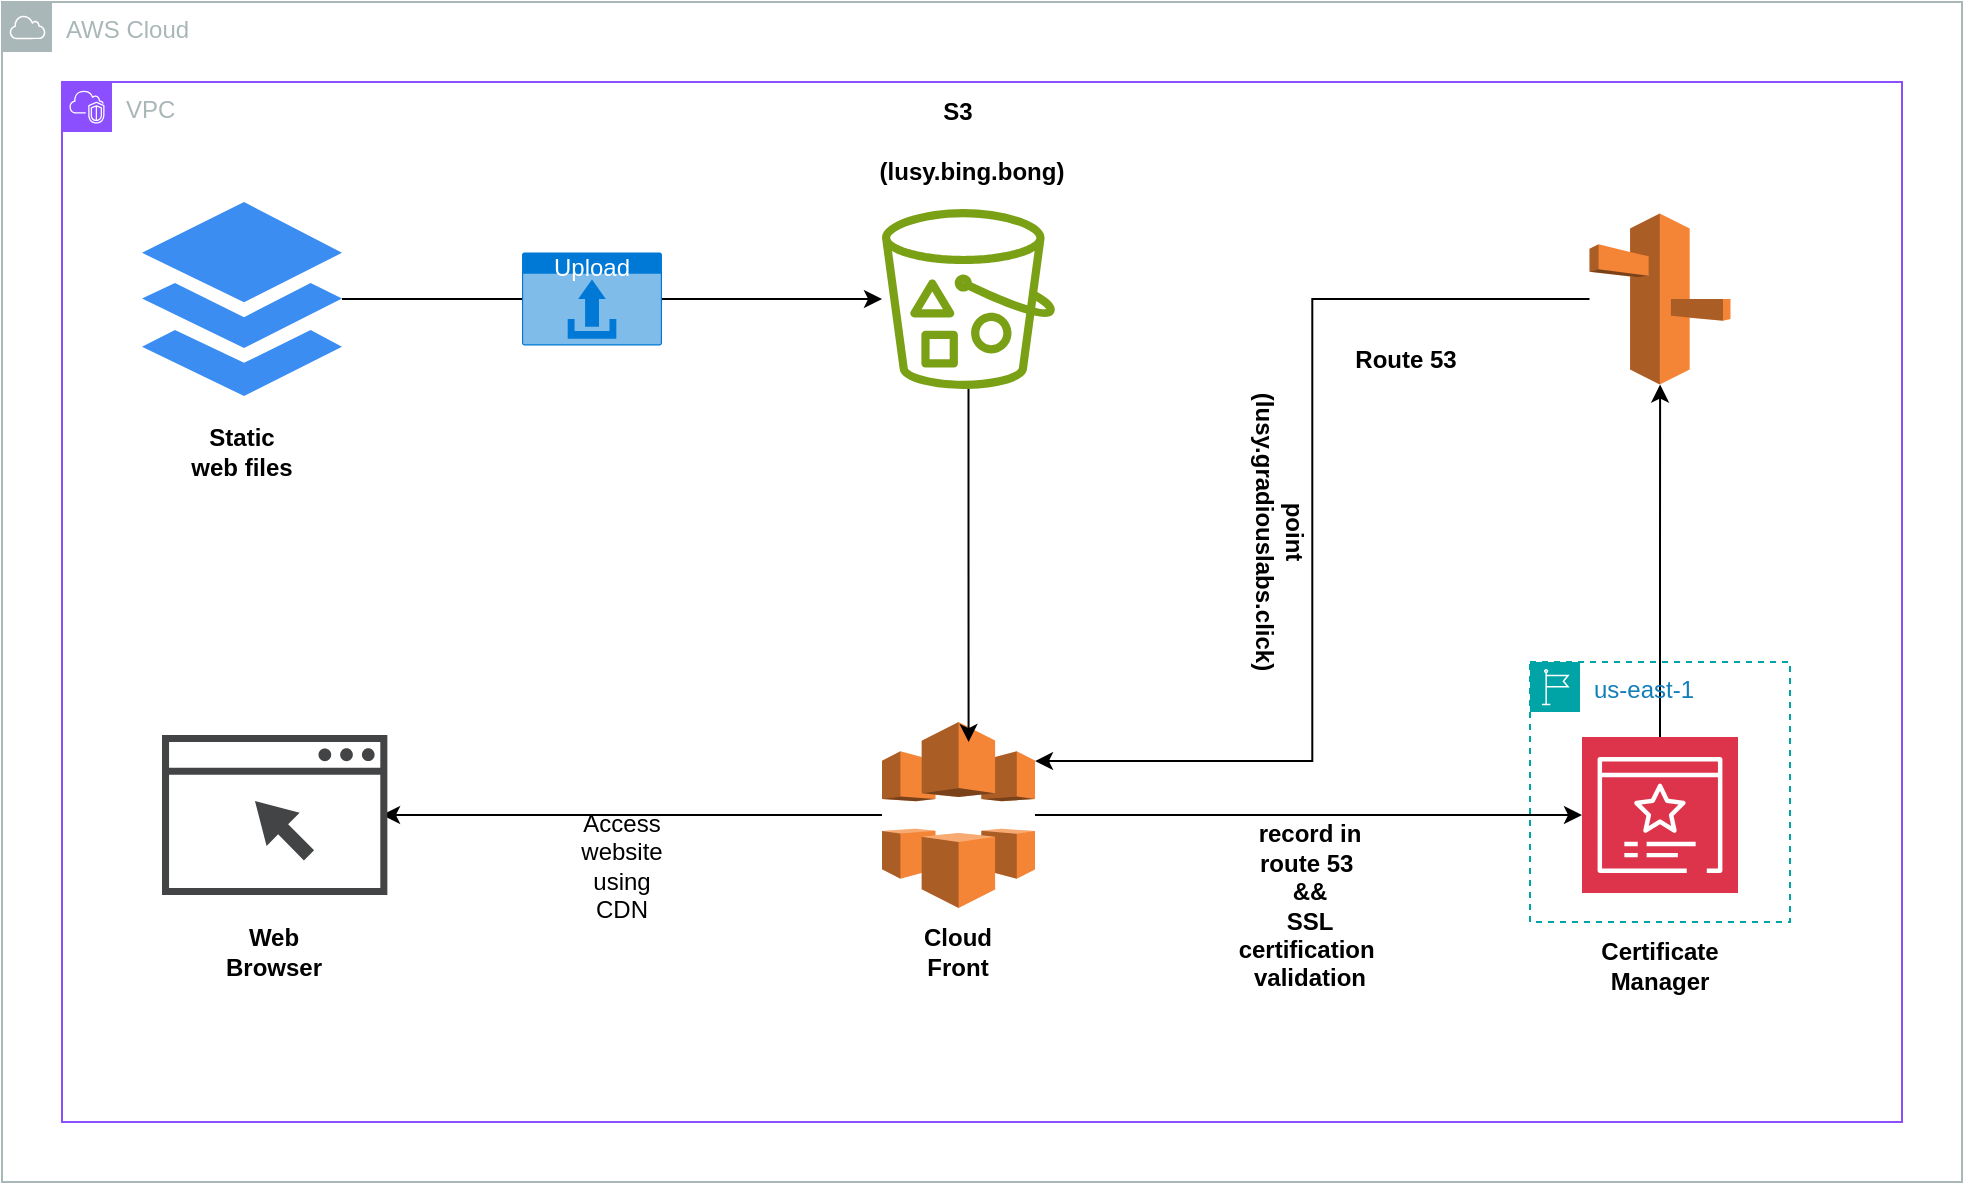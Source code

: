 <mxfile version="22.1.11" type="github">
  <diagram name="Page-1" id="NuhSx2LISfy1oVW_K73A">
    <mxGraphModel dx="2541" dy="1066" grid="1" gridSize="10" guides="1" tooltips="1" connect="1" arrows="1" fold="1" page="1" pageScale="1" pageWidth="827" pageHeight="1169" math="0" shadow="0">
      <root>
        <mxCell id="0" />
        <mxCell id="1" parent="0" />
        <mxCell id="USDsvjy7ZdF-ILPs8E26-7" style="edgeStyle=orthogonalEdgeStyle;rounded=0;orthogonalLoop=1;jettySize=auto;html=1;" edge="1" parent="1" source="USDsvjy7ZdF-ILPs8E26-1" target="USDsvjy7ZdF-ILPs8E26-2">
          <mxGeometry relative="1" as="geometry" />
        </mxCell>
        <mxCell id="USDsvjy7ZdF-ILPs8E26-1" value="" style="sketch=0;html=1;aspect=fixed;strokeColor=none;shadow=0;fillColor=#3B8DF1;verticalAlign=top;labelPosition=center;verticalLabelPosition=bottom;shape=mxgraph.gcp2.files" vertex="1" parent="1">
          <mxGeometry x="-200" y="180" width="100" height="97" as="geometry" />
        </mxCell>
        <mxCell id="USDsvjy7ZdF-ILPs8E26-2" value="" style="sketch=0;outlineConnect=0;fontColor=#232F3E;gradientColor=none;fillColor=#7AA116;strokeColor=none;dashed=0;verticalLabelPosition=bottom;verticalAlign=top;align=center;html=1;fontSize=12;fontStyle=0;aspect=fixed;pointerEvents=1;shape=mxgraph.aws4.bucket_with_objects;" vertex="1" parent="1">
          <mxGeometry x="170" y="183.5" width="86.54" height="90" as="geometry" />
        </mxCell>
        <mxCell id="USDsvjy7ZdF-ILPs8E26-9" style="edgeStyle=orthogonalEdgeStyle;rounded=0;orthogonalLoop=1;jettySize=auto;html=1;" edge="1" parent="1" source="USDsvjy7ZdF-ILPs8E26-3">
          <mxGeometry relative="1" as="geometry">
            <mxPoint x="-80" y="486.5" as="targetPoint" />
          </mxGeometry>
        </mxCell>
        <mxCell id="USDsvjy7ZdF-ILPs8E26-3" value="" style="outlineConnect=0;dashed=0;verticalLabelPosition=bottom;verticalAlign=top;align=center;html=1;shape=mxgraph.aws3.cloudfront;fillColor=#F58536;gradientColor=none;" vertex="1" parent="1">
          <mxGeometry x="170" y="440" width="76.5" height="93" as="geometry" />
        </mxCell>
        <mxCell id="USDsvjy7ZdF-ILPs8E26-12" style="edgeStyle=orthogonalEdgeStyle;rounded=0;orthogonalLoop=1;jettySize=auto;html=1;" edge="1" parent="1" source="USDsvjy7ZdF-ILPs8E26-4" target="USDsvjy7ZdF-ILPs8E26-5">
          <mxGeometry relative="1" as="geometry" />
        </mxCell>
        <mxCell id="USDsvjy7ZdF-ILPs8E26-4" value="" style="sketch=0;points=[[0,0,0],[0.25,0,0],[0.5,0,0],[0.75,0,0],[1,0,0],[0,1,0],[0.25,1,0],[0.5,1,0],[0.75,1,0],[1,1,0],[0,0.25,0],[0,0.5,0],[0,0.75,0],[1,0.25,0],[1,0.5,0],[1,0.75,0]];outlineConnect=0;fontColor=#232F3E;fillColor=#DD344C;strokeColor=#ffffff;dashed=0;verticalLabelPosition=bottom;verticalAlign=top;align=center;html=1;fontSize=12;fontStyle=0;aspect=fixed;shape=mxgraph.aws4.resourceIcon;resIcon=mxgraph.aws4.certificate_manager_3;" vertex="1" parent="1">
          <mxGeometry x="520" y="447.5" width="78" height="78" as="geometry" />
        </mxCell>
        <mxCell id="USDsvjy7ZdF-ILPs8E26-13" style="edgeStyle=orthogonalEdgeStyle;rounded=0;orthogonalLoop=1;jettySize=auto;html=1;entryX=1;entryY=0.21;entryDx=0;entryDy=0;entryPerimeter=0;" edge="1" parent="1" source="USDsvjy7ZdF-ILPs8E26-5" target="USDsvjy7ZdF-ILPs8E26-3">
          <mxGeometry relative="1" as="geometry">
            <mxPoint x="280" y="460" as="targetPoint" />
          </mxGeometry>
        </mxCell>
        <mxCell id="USDsvjy7ZdF-ILPs8E26-5" value="" style="outlineConnect=0;dashed=0;verticalLabelPosition=bottom;verticalAlign=top;align=center;html=1;shape=mxgraph.aws3.route_53;fillColor=#F58536;gradientColor=none;" vertex="1" parent="1">
          <mxGeometry x="523.75" y="185.75" width="70.5" height="85.5" as="geometry" />
        </mxCell>
        <mxCell id="USDsvjy7ZdF-ILPs8E26-6" value="" style="sketch=0;pointerEvents=1;shadow=0;dashed=0;html=1;strokeColor=none;fillColor=#434445;aspect=fixed;labelPosition=center;verticalLabelPosition=bottom;verticalAlign=top;align=center;outlineConnect=0;shape=mxgraph.vvd.web_browser;" vertex="1" parent="1">
          <mxGeometry x="-190" y="446.5" width="112.68" height="80" as="geometry" />
        </mxCell>
        <mxCell id="USDsvjy7ZdF-ILPs8E26-8" style="edgeStyle=orthogonalEdgeStyle;rounded=0;orthogonalLoop=1;jettySize=auto;html=1;entryX=0.566;entryY=0.108;entryDx=0;entryDy=0;entryPerimeter=0;" edge="1" parent="1" source="USDsvjy7ZdF-ILPs8E26-2" target="USDsvjy7ZdF-ILPs8E26-3">
          <mxGeometry relative="1" as="geometry" />
        </mxCell>
        <mxCell id="USDsvjy7ZdF-ILPs8E26-14" value="&lt;b&gt;Certificate Manager&lt;/b&gt;" style="text;html=1;strokeColor=none;fillColor=none;align=center;verticalAlign=middle;whiteSpace=wrap;rounded=0;" vertex="1" parent="1">
          <mxGeometry x="529" y="547" width="60" height="30" as="geometry" />
        </mxCell>
        <mxCell id="USDsvjy7ZdF-ILPs8E26-15" value="&lt;b&gt;Web Browser&lt;/b&gt;" style="text;html=1;strokeColor=none;fillColor=none;align=center;verticalAlign=middle;whiteSpace=wrap;rounded=0;" vertex="1" parent="1">
          <mxGeometry x="-163.66" y="540" width="60" height="30" as="geometry" />
        </mxCell>
        <mxCell id="USDsvjy7ZdF-ILPs8E26-16" value="&lt;b&gt;Static web files&lt;/b&gt;" style="text;html=1;strokeColor=none;fillColor=none;align=center;verticalAlign=middle;whiteSpace=wrap;rounded=0;" vertex="1" parent="1">
          <mxGeometry x="-180.0" y="290" width="60" height="30" as="geometry" />
        </mxCell>
        <mxCell id="USDsvjy7ZdF-ILPs8E26-17" value="&lt;b&gt;S3&lt;/b&gt;" style="text;html=1;strokeColor=none;fillColor=none;align=center;verticalAlign=middle;whiteSpace=wrap;rounded=0;" vertex="1" parent="1">
          <mxGeometry x="178.25" y="120" width="60" height="30" as="geometry" />
        </mxCell>
        <mxCell id="USDsvjy7ZdF-ILPs8E26-19" value="&lt;b&gt;Cloud Front&lt;/b&gt;" style="text;html=1;strokeColor=none;fillColor=none;align=center;verticalAlign=middle;whiteSpace=wrap;rounded=0;" vertex="1" parent="1">
          <mxGeometry x="178.25" y="540" width="60" height="30" as="geometry" />
        </mxCell>
        <mxCell id="USDsvjy7ZdF-ILPs8E26-20" value="&lt;b&gt;(lusy.bing.bong)&lt;/b&gt;" style="text;html=1;strokeColor=none;fillColor=none;align=center;verticalAlign=middle;whiteSpace=wrap;rounded=0;" vertex="1" parent="1">
          <mxGeometry x="160" y="150" width="110" height="30" as="geometry" />
        </mxCell>
        <mxCell id="USDsvjy7ZdF-ILPs8E26-21" value="&lt;b&gt;Route 53&lt;/b&gt;" style="text;html=1;strokeColor=none;fillColor=none;align=center;verticalAlign=middle;whiteSpace=wrap;rounded=0;" vertex="1" parent="1">
          <mxGeometry x="401.5" y="243.5" width="60" height="30" as="geometry" />
        </mxCell>
        <mxCell id="USDsvjy7ZdF-ILPs8E26-23" value="Upload" style="html=1;whiteSpace=wrap;strokeColor=none;fillColor=#0079D6;labelPosition=center;verticalLabelPosition=middle;verticalAlign=top;align=center;fontSize=12;outlineConnect=0;spacingTop=-6;fontColor=#FFFFFF;sketch=0;shape=mxgraph.sitemap.upload;" vertex="1" parent="1">
          <mxGeometry x="-10" y="205.25" width="70" height="46.5" as="geometry" />
        </mxCell>
        <mxCell id="USDsvjy7ZdF-ILPs8E26-24" style="edgeStyle=orthogonalEdgeStyle;rounded=0;orthogonalLoop=1;jettySize=auto;html=1;entryX=0;entryY=0.5;entryDx=0;entryDy=0;entryPerimeter=0;" edge="1" parent="1" source="USDsvjy7ZdF-ILPs8E26-3" target="USDsvjy7ZdF-ILPs8E26-4">
          <mxGeometry relative="1" as="geometry" />
        </mxCell>
        <mxCell id="USDsvjy7ZdF-ILPs8E26-25" value="Access website using CDN" style="text;html=1;strokeColor=none;fillColor=none;align=center;verticalAlign=middle;whiteSpace=wrap;rounded=0;" vertex="1" parent="1">
          <mxGeometry x="10" y="496.5" width="60" height="30" as="geometry" />
        </mxCell>
        <mxCell id="USDsvjy7ZdF-ILPs8E26-27" value="&lt;b&gt;record in route 53&amp;nbsp;&lt;br&gt;&amp;amp;&amp;amp;&lt;br&gt;SSL certification&amp;nbsp;&lt;br&gt;validation&lt;/b&gt;" style="text;html=1;strokeColor=none;fillColor=none;align=center;verticalAlign=middle;whiteSpace=wrap;rounded=0;" vertex="1" parent="1">
          <mxGeometry x="354" y="517" width="60" height="30" as="geometry" />
        </mxCell>
        <mxCell id="USDsvjy7ZdF-ILPs8E26-28" value="us-east-1" style="points=[[0,0],[0.25,0],[0.5,0],[0.75,0],[1,0],[1,0.25],[1,0.5],[1,0.75],[1,1],[0.75,1],[0.5,1],[0.25,1],[0,1],[0,0.75],[0,0.5],[0,0.25]];outlineConnect=0;gradientColor=none;html=1;whiteSpace=wrap;fontSize=12;fontStyle=0;container=1;pointerEvents=0;collapsible=0;recursiveResize=0;shape=mxgraph.aws4.group;grIcon=mxgraph.aws4.group_region;strokeColor=#00A4A6;fillColor=none;verticalAlign=top;align=left;spacingLeft=30;fontColor=#147EBA;dashed=1;" vertex="1" parent="1">
          <mxGeometry x="494" y="410" width="130" height="130" as="geometry" />
        </mxCell>
        <mxCell id="USDsvjy7ZdF-ILPs8E26-29" value="&lt;b&gt;point&lt;br&gt;(lusy.gradiouslabs.click)&lt;br&gt;&lt;/b&gt;" style="text;html=1;strokeColor=none;fillColor=none;align=center;verticalAlign=middle;whiteSpace=wrap;rounded=0;rotation=90;" vertex="1" parent="1">
          <mxGeometry x="324" y="330" width="90" height="30" as="geometry" />
        </mxCell>
        <mxCell id="USDsvjy7ZdF-ILPs8E26-31" value="VPC" style="points=[[0,0],[0.25,0],[0.5,0],[0.75,0],[1,0],[1,0.25],[1,0.5],[1,0.75],[1,1],[0.75,1],[0.5,1],[0.25,1],[0,1],[0,0.75],[0,0.5],[0,0.25]];outlineConnect=0;gradientColor=none;html=1;whiteSpace=wrap;fontSize=12;fontStyle=0;container=1;pointerEvents=0;collapsible=0;recursiveResize=0;shape=mxgraph.aws4.group;grIcon=mxgraph.aws4.group_vpc2;strokeColor=#8C4FFF;fillColor=none;verticalAlign=top;align=left;spacingLeft=30;fontColor=#AAB7B8;dashed=0;" vertex="1" parent="1">
          <mxGeometry x="-240" y="120" width="920" height="520" as="geometry" />
        </mxCell>
        <mxCell id="USDsvjy7ZdF-ILPs8E26-32" value="AWS Cloud" style="sketch=0;outlineConnect=0;gradientColor=none;html=1;whiteSpace=wrap;fontSize=12;fontStyle=0;shape=mxgraph.aws4.group;grIcon=mxgraph.aws4.group_aws_cloud;strokeColor=#AAB7B8;fillColor=none;verticalAlign=top;align=left;spacingLeft=30;fontColor=#AAB7B8;dashed=0;" vertex="1" parent="1">
          <mxGeometry x="-270" y="80" width="980" height="590" as="geometry" />
        </mxCell>
      </root>
    </mxGraphModel>
  </diagram>
</mxfile>
